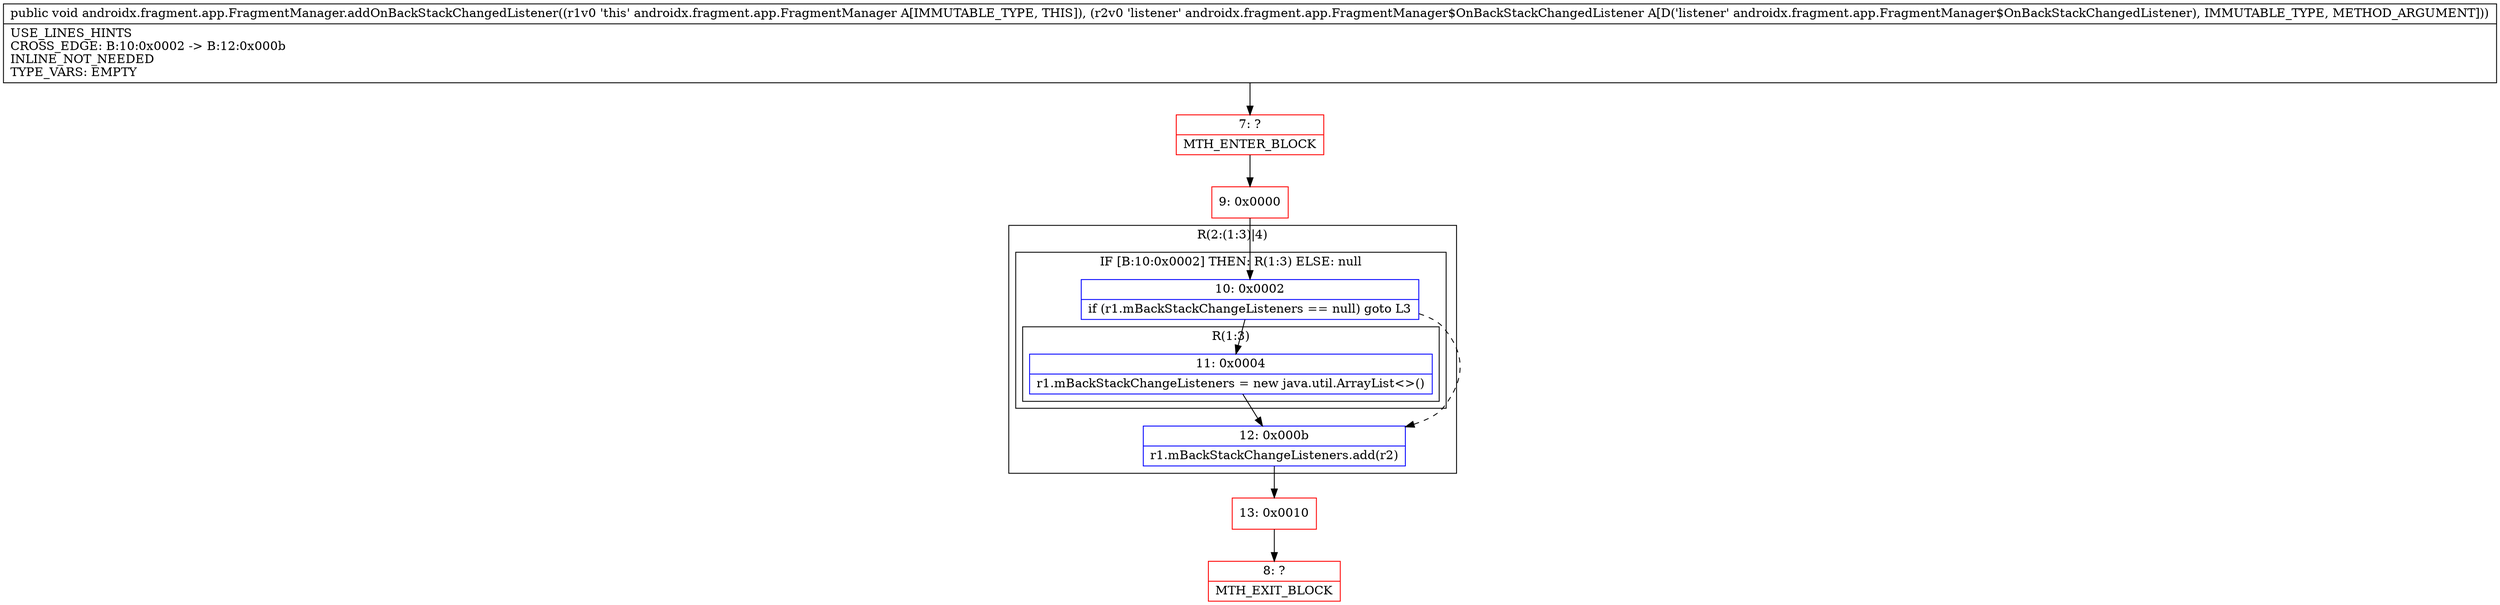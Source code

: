 digraph "CFG forandroidx.fragment.app.FragmentManager.addOnBackStackChangedListener(Landroidx\/fragment\/app\/FragmentManager$OnBackStackChangedListener;)V" {
subgraph cluster_Region_1157986982 {
label = "R(2:(1:3)|4)";
node [shape=record,color=blue];
subgraph cluster_IfRegion_62395049 {
label = "IF [B:10:0x0002] THEN: R(1:3) ELSE: null";
node [shape=record,color=blue];
Node_10 [shape=record,label="{10\:\ 0x0002|if (r1.mBackStackChangeListeners == null) goto L3\l}"];
subgraph cluster_Region_3069045 {
label = "R(1:3)";
node [shape=record,color=blue];
Node_11 [shape=record,label="{11\:\ 0x0004|r1.mBackStackChangeListeners = new java.util.ArrayList\<\>()\l}"];
}
}
Node_12 [shape=record,label="{12\:\ 0x000b|r1.mBackStackChangeListeners.add(r2)\l}"];
}
Node_7 [shape=record,color=red,label="{7\:\ ?|MTH_ENTER_BLOCK\l}"];
Node_9 [shape=record,color=red,label="{9\:\ 0x0000}"];
Node_13 [shape=record,color=red,label="{13\:\ 0x0010}"];
Node_8 [shape=record,color=red,label="{8\:\ ?|MTH_EXIT_BLOCK\l}"];
MethodNode[shape=record,label="{public void androidx.fragment.app.FragmentManager.addOnBackStackChangedListener((r1v0 'this' androidx.fragment.app.FragmentManager A[IMMUTABLE_TYPE, THIS]), (r2v0 'listener' androidx.fragment.app.FragmentManager$OnBackStackChangedListener A[D('listener' androidx.fragment.app.FragmentManager$OnBackStackChangedListener), IMMUTABLE_TYPE, METHOD_ARGUMENT]))  | USE_LINES_HINTS\lCROSS_EDGE: B:10:0x0002 \-\> B:12:0x000b\lINLINE_NOT_NEEDED\lTYPE_VARS: EMPTY\l}"];
MethodNode -> Node_7;Node_10 -> Node_11;
Node_10 -> Node_12[style=dashed];
Node_11 -> Node_12;
Node_12 -> Node_13;
Node_7 -> Node_9;
Node_9 -> Node_10;
Node_13 -> Node_8;
}

